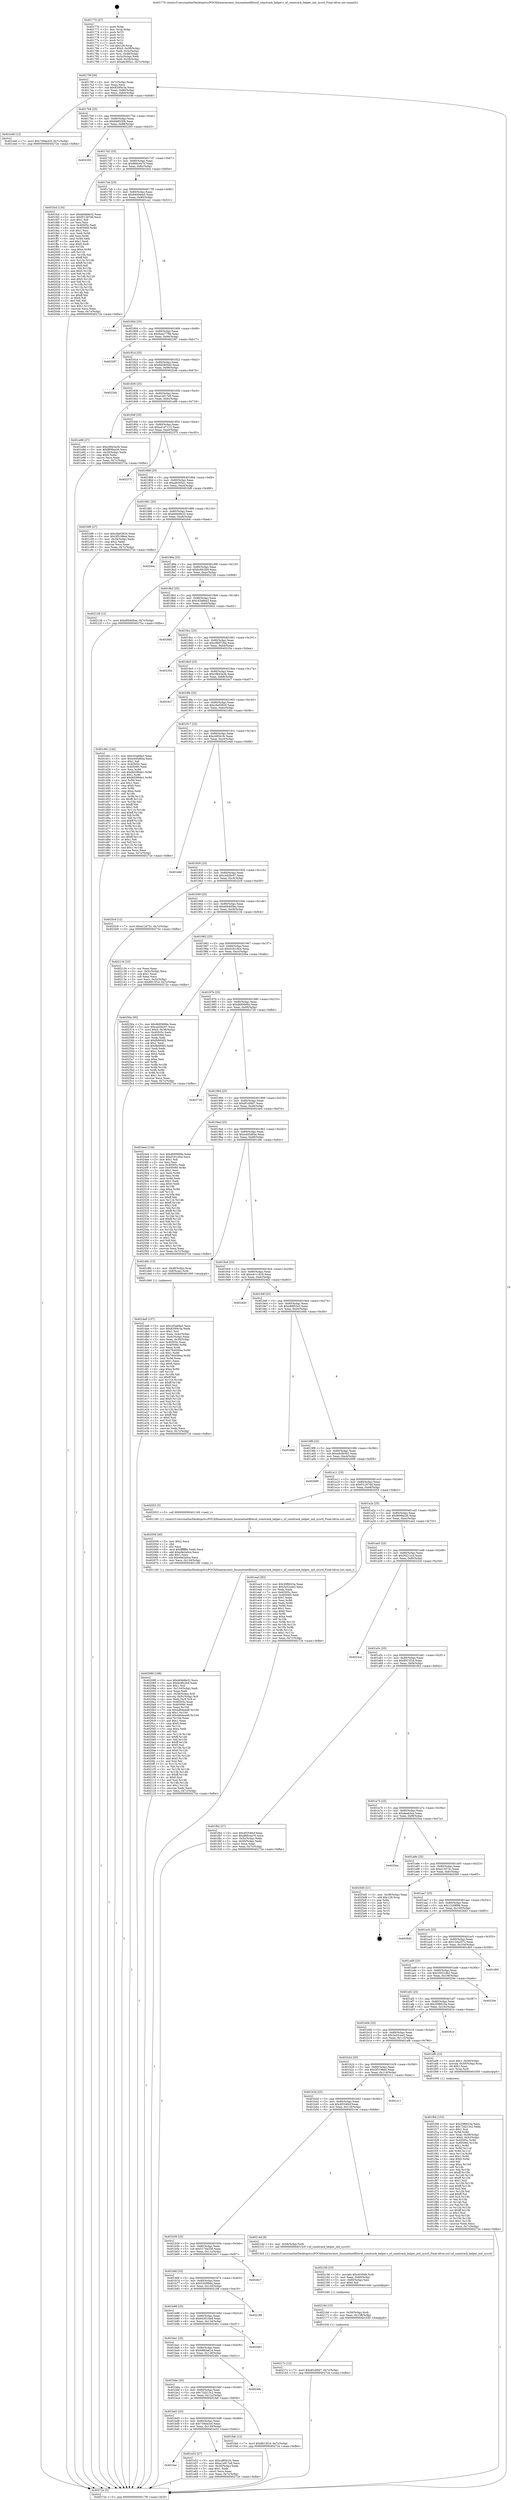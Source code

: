 digraph "0x401770" {
  label = "0x401770 (/mnt/c/Users/mathe/Desktop/tcc/POCII/binaries/extr_linuxnetnetfilternf_conntrack_helper.c_nf_conntrack_helper_init_sysctl_Final-ollvm.out::main(0))"
  labelloc = "t"
  node[shape=record]

  Entry [label="",width=0.3,height=0.3,shape=circle,fillcolor=black,style=filled]
  "0x40179f" [label="{
     0x40179f [26]\l
     | [instrs]\l
     &nbsp;&nbsp;0x40179f \<+3\>: mov -0x7c(%rbp),%eax\l
     &nbsp;&nbsp;0x4017a2 \<+2\>: mov %eax,%ecx\l
     &nbsp;&nbsp;0x4017a4 \<+6\>: sub $0x820f4c3a,%ecx\l
     &nbsp;&nbsp;0x4017aa \<+3\>: mov %eax,-0x80(%rbp)\l
     &nbsp;&nbsp;0x4017ad \<+6\>: mov %ecx,-0x84(%rbp)\l
     &nbsp;&nbsp;0x4017b3 \<+6\>: je 0000000000401e46 \<main+0x6d6\>\l
  }"]
  "0x401e46" [label="{
     0x401e46 [12]\l
     | [instrs]\l
     &nbsp;&nbsp;0x401e46 \<+7\>: movl $0x739da3c0,-0x7c(%rbp)\l
     &nbsp;&nbsp;0x401e4d \<+5\>: jmp 000000000040272e \<main+0xfbe\>\l
  }"]
  "0x4017b9" [label="{
     0x4017b9 [25]\l
     | [instrs]\l
     &nbsp;&nbsp;0x4017b9 \<+5\>: jmp 00000000004017be \<main+0x4e\>\l
     &nbsp;&nbsp;0x4017be \<+3\>: mov -0x80(%rbp),%eax\l
     &nbsp;&nbsp;0x4017c1 \<+5\>: sub $0x84f025f4,%eax\l
     &nbsp;&nbsp;0x4017c6 \<+6\>: mov %eax,-0x88(%rbp)\l
     &nbsp;&nbsp;0x4017cc \<+6\>: je 0000000000402293 \<main+0xb23\>\l
  }"]
  Exit [label="",width=0.3,height=0.3,shape=circle,fillcolor=black,style=filled,peripheries=2]
  "0x402293" [label="{
     0x402293\l
  }", style=dashed]
  "0x4017d2" [label="{
     0x4017d2 [25]\l
     | [instrs]\l
     &nbsp;&nbsp;0x4017d2 \<+5\>: jmp 00000000004017d7 \<main+0x67\>\l
     &nbsp;&nbsp;0x4017d7 \<+3\>: mov -0x80(%rbp),%eax\l
     &nbsp;&nbsp;0x4017da \<+5\>: sub $0x866cea70,%eax\l
     &nbsp;&nbsp;0x4017df \<+6\>: mov %eax,-0x8c(%rbp)\l
     &nbsp;&nbsp;0x4017e5 \<+6\>: je 0000000000401fcd \<main+0x85d\>\l
  }"]
  "0x40217c" [label="{
     0x40217c [12]\l
     | [instrs]\l
     &nbsp;&nbsp;0x40217c \<+7\>: movl $0xdf1d0fd7,-0x7c(%rbp)\l
     &nbsp;&nbsp;0x402183 \<+5\>: jmp 000000000040272e \<main+0xfbe\>\l
  }"]
  "0x401fcd" [label="{
     0x401fcd [134]\l
     | [instrs]\l
     &nbsp;&nbsp;0x401fcd \<+5\>: mov $0xb64b8e32,%eax\l
     &nbsp;&nbsp;0x401fd2 \<+5\>: mov $0xf51297dd,%ecx\l
     &nbsp;&nbsp;0x401fd7 \<+2\>: mov $0x1,%dl\l
     &nbsp;&nbsp;0x401fd9 \<+2\>: xor %esi,%esi\l
     &nbsp;&nbsp;0x401fdb \<+7\>: mov 0x40505c,%edi\l
     &nbsp;&nbsp;0x401fe2 \<+8\>: mov 0x405060,%r8d\l
     &nbsp;&nbsp;0x401fea \<+3\>: sub $0x1,%esi\l
     &nbsp;&nbsp;0x401fed \<+3\>: mov %edi,%r9d\l
     &nbsp;&nbsp;0x401ff0 \<+3\>: add %esi,%r9d\l
     &nbsp;&nbsp;0x401ff3 \<+4\>: imul %r9d,%edi\l
     &nbsp;&nbsp;0x401ff7 \<+3\>: and $0x1,%edi\l
     &nbsp;&nbsp;0x401ffa \<+3\>: cmp $0x0,%edi\l
     &nbsp;&nbsp;0x401ffd \<+4\>: sete %r10b\l
     &nbsp;&nbsp;0x402001 \<+4\>: cmp $0xa,%r8d\l
     &nbsp;&nbsp;0x402005 \<+4\>: setl %r11b\l
     &nbsp;&nbsp;0x402009 \<+3\>: mov %r10b,%bl\l
     &nbsp;&nbsp;0x40200c \<+3\>: xor $0xff,%bl\l
     &nbsp;&nbsp;0x40200f \<+3\>: mov %r11b,%r14b\l
     &nbsp;&nbsp;0x402012 \<+4\>: xor $0xff,%r14b\l
     &nbsp;&nbsp;0x402016 \<+3\>: xor $0x0,%dl\l
     &nbsp;&nbsp;0x402019 \<+3\>: mov %bl,%r15b\l
     &nbsp;&nbsp;0x40201c \<+4\>: and $0x0,%r15b\l
     &nbsp;&nbsp;0x402020 \<+3\>: and %dl,%r10b\l
     &nbsp;&nbsp;0x402023 \<+3\>: mov %r14b,%r12b\l
     &nbsp;&nbsp;0x402026 \<+4\>: and $0x0,%r12b\l
     &nbsp;&nbsp;0x40202a \<+3\>: and %dl,%r11b\l
     &nbsp;&nbsp;0x40202d \<+3\>: or %r10b,%r15b\l
     &nbsp;&nbsp;0x402030 \<+3\>: or %r11b,%r12b\l
     &nbsp;&nbsp;0x402033 \<+3\>: xor %r12b,%r15b\l
     &nbsp;&nbsp;0x402036 \<+3\>: or %r14b,%bl\l
     &nbsp;&nbsp;0x402039 \<+3\>: xor $0xff,%bl\l
     &nbsp;&nbsp;0x40203c \<+3\>: or $0x0,%dl\l
     &nbsp;&nbsp;0x40203f \<+2\>: and %dl,%bl\l
     &nbsp;&nbsp;0x402041 \<+3\>: or %bl,%r15b\l
     &nbsp;&nbsp;0x402044 \<+4\>: test $0x1,%r15b\l
     &nbsp;&nbsp;0x402048 \<+3\>: cmovne %ecx,%eax\l
     &nbsp;&nbsp;0x40204b \<+3\>: mov %eax,-0x7c(%rbp)\l
     &nbsp;&nbsp;0x40204e \<+5\>: jmp 000000000040272e \<main+0xfbe\>\l
  }"]
  "0x4017eb" [label="{
     0x4017eb [25]\l
     | [instrs]\l
     &nbsp;&nbsp;0x4017eb \<+5\>: jmp 00000000004017f0 \<main+0x80\>\l
     &nbsp;&nbsp;0x4017f0 \<+3\>: mov -0x80(%rbp),%eax\l
     &nbsp;&nbsp;0x4017f3 \<+5\>: sub $0x94004ee5,%eax\l
     &nbsp;&nbsp;0x4017f8 \<+6\>: mov %eax,-0x90(%rbp)\l
     &nbsp;&nbsp;0x4017fe \<+6\>: je 0000000000401ca1 \<main+0x531\>\l
  }"]
  "0x40216d" [label="{
     0x40216d [15]\l
     | [instrs]\l
     &nbsp;&nbsp;0x40216d \<+4\>: mov -0x58(%rbp),%rdi\l
     &nbsp;&nbsp;0x402171 \<+6\>: mov %eax,-0x138(%rbp)\l
     &nbsp;&nbsp;0x402177 \<+5\>: call 0000000000401030 \<free@plt\>\l
     | [calls]\l
     &nbsp;&nbsp;0x401030 \{1\} (unknown)\l
  }"]
  "0x401ca1" [label="{
     0x401ca1\l
  }", style=dashed]
  "0x401804" [label="{
     0x401804 [25]\l
     | [instrs]\l
     &nbsp;&nbsp;0x401804 \<+5\>: jmp 0000000000401809 \<main+0x99\>\l
     &nbsp;&nbsp;0x401809 \<+3\>: mov -0x80(%rbp),%eax\l
     &nbsp;&nbsp;0x40180c \<+5\>: sub $0x9aa2779b,%eax\l
     &nbsp;&nbsp;0x401811 \<+6\>: mov %eax,-0x94(%rbp)\l
     &nbsp;&nbsp;0x401817 \<+6\>: je 0000000000402287 \<main+0xb17\>\l
  }"]
  "0x402156" [label="{
     0x402156 [23]\l
     | [instrs]\l
     &nbsp;&nbsp;0x402156 \<+10\>: movabs $0x4030d6,%rdi\l
     &nbsp;&nbsp;0x402160 \<+3\>: mov %eax,-0x60(%rbp)\l
     &nbsp;&nbsp;0x402163 \<+3\>: mov -0x60(%rbp),%esi\l
     &nbsp;&nbsp;0x402166 \<+2\>: mov $0x0,%al\l
     &nbsp;&nbsp;0x402168 \<+5\>: call 0000000000401040 \<printf@plt\>\l
     | [calls]\l
     &nbsp;&nbsp;0x401040 \{1\} (unknown)\l
  }"]
  "0x402287" [label="{
     0x402287\l
  }", style=dashed]
  "0x40181d" [label="{
     0x40181d [25]\l
     | [instrs]\l
     &nbsp;&nbsp;0x40181d \<+5\>: jmp 0000000000401822 \<main+0xb2\>\l
     &nbsp;&nbsp;0x401822 \<+3\>: mov -0x80(%rbp),%eax\l
     &nbsp;&nbsp;0x401825 \<+5\>: sub $0x9d2800d5,%eax\l
     &nbsp;&nbsp;0x40182a \<+6\>: mov %eax,-0x98(%rbp)\l
     &nbsp;&nbsp;0x401830 \<+6\>: je 00000000004022eb \<main+0xb7b\>\l
  }"]
  "0x402080" [label="{
     0x402080 [168]\l
     | [instrs]\l
     &nbsp;&nbsp;0x402080 \<+5\>: mov $0xb64b8e32,%ecx\l
     &nbsp;&nbsp;0x402085 \<+5\>: mov $0xbc6fc2b9,%edx\l
     &nbsp;&nbsp;0x40208a \<+3\>: mov $0x1,%sil\l
     &nbsp;&nbsp;0x40208d \<+6\>: mov -0x134(%rbp),%edi\l
     &nbsp;&nbsp;0x402093 \<+3\>: imul %eax,%edi\l
     &nbsp;&nbsp;0x402096 \<+4\>: mov -0x58(%rbp),%r8\l
     &nbsp;&nbsp;0x40209a \<+4\>: movslq -0x5c(%rbp),%r9\l
     &nbsp;&nbsp;0x40209e \<+4\>: mov %edi,(%r8,%r9,4)\l
     &nbsp;&nbsp;0x4020a2 \<+7\>: mov 0x40505c,%eax\l
     &nbsp;&nbsp;0x4020a9 \<+7\>: mov 0x405060,%edi\l
     &nbsp;&nbsp;0x4020b0 \<+3\>: mov %eax,%r10d\l
     &nbsp;&nbsp;0x4020b3 \<+7\>: sub $0x4d04ea48,%r10d\l
     &nbsp;&nbsp;0x4020ba \<+4\>: sub $0x1,%r10d\l
     &nbsp;&nbsp;0x4020be \<+7\>: add $0x4d04ea48,%r10d\l
     &nbsp;&nbsp;0x4020c5 \<+4\>: imul %r10d,%eax\l
     &nbsp;&nbsp;0x4020c9 \<+3\>: and $0x1,%eax\l
     &nbsp;&nbsp;0x4020cc \<+3\>: cmp $0x0,%eax\l
     &nbsp;&nbsp;0x4020cf \<+4\>: sete %r11b\l
     &nbsp;&nbsp;0x4020d3 \<+3\>: cmp $0xa,%edi\l
     &nbsp;&nbsp;0x4020d6 \<+3\>: setl %bl\l
     &nbsp;&nbsp;0x4020d9 \<+3\>: mov %r11b,%r14b\l
     &nbsp;&nbsp;0x4020dc \<+4\>: xor $0xff,%r14b\l
     &nbsp;&nbsp;0x4020e0 \<+3\>: mov %bl,%r15b\l
     &nbsp;&nbsp;0x4020e3 \<+4\>: xor $0xff,%r15b\l
     &nbsp;&nbsp;0x4020e7 \<+4\>: xor $0x0,%sil\l
     &nbsp;&nbsp;0x4020eb \<+3\>: mov %r14b,%r12b\l
     &nbsp;&nbsp;0x4020ee \<+4\>: and $0x0,%r12b\l
     &nbsp;&nbsp;0x4020f2 \<+3\>: and %sil,%r11b\l
     &nbsp;&nbsp;0x4020f5 \<+3\>: mov %r15b,%r13b\l
     &nbsp;&nbsp;0x4020f8 \<+4\>: and $0x0,%r13b\l
     &nbsp;&nbsp;0x4020fc \<+3\>: and %sil,%bl\l
     &nbsp;&nbsp;0x4020ff \<+3\>: or %r11b,%r12b\l
     &nbsp;&nbsp;0x402102 \<+3\>: or %bl,%r13b\l
     &nbsp;&nbsp;0x402105 \<+3\>: xor %r13b,%r12b\l
     &nbsp;&nbsp;0x402108 \<+3\>: or %r15b,%r14b\l
     &nbsp;&nbsp;0x40210b \<+4\>: xor $0xff,%r14b\l
     &nbsp;&nbsp;0x40210f \<+4\>: or $0x0,%sil\l
     &nbsp;&nbsp;0x402113 \<+3\>: and %sil,%r14b\l
     &nbsp;&nbsp;0x402116 \<+3\>: or %r14b,%r12b\l
     &nbsp;&nbsp;0x402119 \<+4\>: test $0x1,%r12b\l
     &nbsp;&nbsp;0x40211d \<+3\>: cmovne %edx,%ecx\l
     &nbsp;&nbsp;0x402120 \<+3\>: mov %ecx,-0x7c(%rbp)\l
     &nbsp;&nbsp;0x402123 \<+5\>: jmp 000000000040272e \<main+0xfbe\>\l
  }"]
  "0x4022eb" [label="{
     0x4022eb\l
  }", style=dashed]
  "0x401836" [label="{
     0x401836 [25]\l
     | [instrs]\l
     &nbsp;&nbsp;0x401836 \<+5\>: jmp 000000000040183b \<main+0xcb\>\l
     &nbsp;&nbsp;0x40183b \<+3\>: mov -0x80(%rbp),%eax\l
     &nbsp;&nbsp;0x40183e \<+5\>: sub $0xa1a917e8,%eax\l
     &nbsp;&nbsp;0x401843 \<+6\>: mov %eax,-0x9c(%rbp)\l
     &nbsp;&nbsp;0x401849 \<+6\>: je 0000000000401e88 \<main+0x718\>\l
  }"]
  "0x402058" [label="{
     0x402058 [40]\l
     | [instrs]\l
     &nbsp;&nbsp;0x402058 \<+5\>: mov $0x2,%ecx\l
     &nbsp;&nbsp;0x40205d \<+1\>: cltd\l
     &nbsp;&nbsp;0x40205e \<+2\>: idiv %ecx\l
     &nbsp;&nbsp;0x402060 \<+6\>: imul $0xfffffffe,%edx,%ecx\l
     &nbsp;&nbsp;0x402066 \<+6\>: add $0xe9e2a0ce,%ecx\l
     &nbsp;&nbsp;0x40206c \<+3\>: add $0x1,%ecx\l
     &nbsp;&nbsp;0x40206f \<+6\>: sub $0xe9e2a0ce,%ecx\l
     &nbsp;&nbsp;0x402075 \<+6\>: mov %ecx,-0x134(%rbp)\l
     &nbsp;&nbsp;0x40207b \<+5\>: call 0000000000401160 \<next_i\>\l
     | [calls]\l
     &nbsp;&nbsp;0x401160 \{1\} (/mnt/c/Users/mathe/Desktop/tcc/POCII/binaries/extr_linuxnetnetfilternf_conntrack_helper.c_nf_conntrack_helper_init_sysctl_Final-ollvm.out::next_i)\l
  }"]
  "0x401e88" [label="{
     0x401e88 [27]\l
     | [instrs]\l
     &nbsp;&nbsp;0x401e88 \<+5\>: mov $0xc9843a3b,%eax\l
     &nbsp;&nbsp;0x401e8d \<+5\>: mov $0xf899aa26,%ecx\l
     &nbsp;&nbsp;0x401e92 \<+3\>: mov -0x30(%rbp),%edx\l
     &nbsp;&nbsp;0x401e95 \<+3\>: cmp $0x0,%edx\l
     &nbsp;&nbsp;0x401e98 \<+3\>: cmove %ecx,%eax\l
     &nbsp;&nbsp;0x401e9b \<+3\>: mov %eax,-0x7c(%rbp)\l
     &nbsp;&nbsp;0x401e9e \<+5\>: jmp 000000000040272e \<main+0xfbe\>\l
  }"]
  "0x40184f" [label="{
     0x40184f [25]\l
     | [instrs]\l
     &nbsp;&nbsp;0x40184f \<+5\>: jmp 0000000000401854 \<main+0xe4\>\l
     &nbsp;&nbsp;0x401854 \<+3\>: mov -0x80(%rbp),%eax\l
     &nbsp;&nbsp;0x401857 \<+5\>: sub $0xa41d7115,%eax\l
     &nbsp;&nbsp;0x40185c \<+6\>: mov %eax,-0xa0(%rbp)\l
     &nbsp;&nbsp;0x401862 \<+6\>: je 0000000000402375 \<main+0xc05\>\l
  }"]
  "0x401f0d" [label="{
     0x401f0d [153]\l
     | [instrs]\l
     &nbsp;&nbsp;0x401f0d \<+5\>: mov $0x35f6623a,%ecx\l
     &nbsp;&nbsp;0x401f12 \<+5\>: mov $0x72d213c2,%edx\l
     &nbsp;&nbsp;0x401f17 \<+3\>: mov $0x1,%sil\l
     &nbsp;&nbsp;0x401f1a \<+3\>: xor %r8d,%r8d\l
     &nbsp;&nbsp;0x401f1d \<+4\>: mov %rax,-0x58(%rbp)\l
     &nbsp;&nbsp;0x401f21 \<+7\>: movl $0x0,-0x5c(%rbp)\l
     &nbsp;&nbsp;0x401f28 \<+8\>: mov 0x40505c,%r9d\l
     &nbsp;&nbsp;0x401f30 \<+8\>: mov 0x405060,%r10d\l
     &nbsp;&nbsp;0x401f38 \<+4\>: sub $0x1,%r8d\l
     &nbsp;&nbsp;0x401f3c \<+3\>: mov %r9d,%r11d\l
     &nbsp;&nbsp;0x401f3f \<+3\>: add %r8d,%r11d\l
     &nbsp;&nbsp;0x401f42 \<+4\>: imul %r11d,%r9d\l
     &nbsp;&nbsp;0x401f46 \<+4\>: and $0x1,%r9d\l
     &nbsp;&nbsp;0x401f4a \<+4\>: cmp $0x0,%r9d\l
     &nbsp;&nbsp;0x401f4e \<+3\>: sete %bl\l
     &nbsp;&nbsp;0x401f51 \<+4\>: cmp $0xa,%r10d\l
     &nbsp;&nbsp;0x401f55 \<+4\>: setl %r14b\l
     &nbsp;&nbsp;0x401f59 \<+3\>: mov %bl,%r15b\l
     &nbsp;&nbsp;0x401f5c \<+4\>: xor $0xff,%r15b\l
     &nbsp;&nbsp;0x401f60 \<+3\>: mov %r14b,%r12b\l
     &nbsp;&nbsp;0x401f63 \<+4\>: xor $0xff,%r12b\l
     &nbsp;&nbsp;0x401f67 \<+4\>: xor $0x1,%sil\l
     &nbsp;&nbsp;0x401f6b \<+3\>: mov %r15b,%r13b\l
     &nbsp;&nbsp;0x401f6e \<+4\>: and $0xff,%r13b\l
     &nbsp;&nbsp;0x401f72 \<+3\>: and %sil,%bl\l
     &nbsp;&nbsp;0x401f75 \<+3\>: mov %r12b,%al\l
     &nbsp;&nbsp;0x401f78 \<+2\>: and $0xff,%al\l
     &nbsp;&nbsp;0x401f7a \<+3\>: and %sil,%r14b\l
     &nbsp;&nbsp;0x401f7d \<+3\>: or %bl,%r13b\l
     &nbsp;&nbsp;0x401f80 \<+3\>: or %r14b,%al\l
     &nbsp;&nbsp;0x401f83 \<+3\>: xor %al,%r13b\l
     &nbsp;&nbsp;0x401f86 \<+3\>: or %r12b,%r15b\l
     &nbsp;&nbsp;0x401f89 \<+4\>: xor $0xff,%r15b\l
     &nbsp;&nbsp;0x401f8d \<+4\>: or $0x1,%sil\l
     &nbsp;&nbsp;0x401f91 \<+3\>: and %sil,%r15b\l
     &nbsp;&nbsp;0x401f94 \<+3\>: or %r15b,%r13b\l
     &nbsp;&nbsp;0x401f97 \<+4\>: test $0x1,%r13b\l
     &nbsp;&nbsp;0x401f9b \<+3\>: cmovne %edx,%ecx\l
     &nbsp;&nbsp;0x401f9e \<+3\>: mov %ecx,-0x7c(%rbp)\l
     &nbsp;&nbsp;0x401fa1 \<+5\>: jmp 000000000040272e \<main+0xfbe\>\l
  }"]
  "0x402375" [label="{
     0x402375\l
  }", style=dashed]
  "0x401868" [label="{
     0x401868 [25]\l
     | [instrs]\l
     &nbsp;&nbsp;0x401868 \<+5\>: jmp 000000000040186d \<main+0xfd\>\l
     &nbsp;&nbsp;0x40186d \<+3\>: mov -0x80(%rbp),%eax\l
     &nbsp;&nbsp;0x401870 \<+5\>: sub $0xafe305a1,%eax\l
     &nbsp;&nbsp;0x401875 \<+6\>: mov %eax,-0xa4(%rbp)\l
     &nbsp;&nbsp;0x40187b \<+6\>: je 0000000000401bf6 \<main+0x486\>\l
  }"]
  "0x401bec" [label="{
     0x401bec\l
  }", style=dashed]
  "0x401bf6" [label="{
     0x401bf6 [27]\l
     | [instrs]\l
     &nbsp;&nbsp;0x401bf6 \<+5\>: mov $0xc9a63820,%eax\l
     &nbsp;&nbsp;0x401bfb \<+5\>: mov $0x3f5198ed,%ecx\l
     &nbsp;&nbsp;0x401c00 \<+3\>: mov -0x34(%rbp),%edx\l
     &nbsp;&nbsp;0x401c03 \<+3\>: cmp $0x2,%edx\l
     &nbsp;&nbsp;0x401c06 \<+3\>: cmovne %ecx,%eax\l
     &nbsp;&nbsp;0x401c09 \<+3\>: mov %eax,-0x7c(%rbp)\l
     &nbsp;&nbsp;0x401c0c \<+5\>: jmp 000000000040272e \<main+0xfbe\>\l
  }"]
  "0x401881" [label="{
     0x401881 [25]\l
     | [instrs]\l
     &nbsp;&nbsp;0x401881 \<+5\>: jmp 0000000000401886 \<main+0x116\>\l
     &nbsp;&nbsp;0x401886 \<+3\>: mov -0x80(%rbp),%eax\l
     &nbsp;&nbsp;0x401889 \<+5\>: sub $0xb64b8e32,%eax\l
     &nbsp;&nbsp;0x40188e \<+6\>: mov %eax,-0xa8(%rbp)\l
     &nbsp;&nbsp;0x401894 \<+6\>: je 000000000040264c \<main+0xedc\>\l
  }"]
  "0x40272e" [label="{
     0x40272e [5]\l
     | [instrs]\l
     &nbsp;&nbsp;0x40272e \<+5\>: jmp 000000000040179f \<main+0x2f\>\l
  }"]
  "0x401770" [label="{
     0x401770 [47]\l
     | [instrs]\l
     &nbsp;&nbsp;0x401770 \<+1\>: push %rbp\l
     &nbsp;&nbsp;0x401771 \<+3\>: mov %rsp,%rbp\l
     &nbsp;&nbsp;0x401774 \<+2\>: push %r15\l
     &nbsp;&nbsp;0x401776 \<+2\>: push %r14\l
     &nbsp;&nbsp;0x401778 \<+2\>: push %r13\l
     &nbsp;&nbsp;0x40177a \<+2\>: push %r12\l
     &nbsp;&nbsp;0x40177c \<+1\>: push %rbx\l
     &nbsp;&nbsp;0x40177d \<+7\>: sub $0x128,%rsp\l
     &nbsp;&nbsp;0x401784 \<+7\>: movl $0x0,-0x38(%rbp)\l
     &nbsp;&nbsp;0x40178b \<+3\>: mov %edi,-0x3c(%rbp)\l
     &nbsp;&nbsp;0x40178e \<+4\>: mov %rsi,-0x48(%rbp)\l
     &nbsp;&nbsp;0x401792 \<+3\>: mov -0x3c(%rbp),%edi\l
     &nbsp;&nbsp;0x401795 \<+3\>: mov %edi,-0x34(%rbp)\l
     &nbsp;&nbsp;0x401798 \<+7\>: movl $0xafe305a1,-0x7c(%rbp)\l
  }"]
  "0x401e52" [label="{
     0x401e52 [27]\l
     | [instrs]\l
     &nbsp;&nbsp;0x401e52 \<+5\>: mov $0xcd85b1fc,%eax\l
     &nbsp;&nbsp;0x401e57 \<+5\>: mov $0xa1a917e8,%ecx\l
     &nbsp;&nbsp;0x401e5c \<+3\>: mov -0x30(%rbp),%edx\l
     &nbsp;&nbsp;0x401e5f \<+3\>: cmp $0x1,%edx\l
     &nbsp;&nbsp;0x401e62 \<+3\>: cmovl %ecx,%eax\l
     &nbsp;&nbsp;0x401e65 \<+3\>: mov %eax,-0x7c(%rbp)\l
     &nbsp;&nbsp;0x401e68 \<+5\>: jmp 000000000040272e \<main+0xfbe\>\l
  }"]
  "0x40264c" [label="{
     0x40264c\l
  }", style=dashed]
  "0x40189a" [label="{
     0x40189a [25]\l
     | [instrs]\l
     &nbsp;&nbsp;0x40189a \<+5\>: jmp 000000000040189f \<main+0x12f\>\l
     &nbsp;&nbsp;0x40189f \<+3\>: mov -0x80(%rbp),%eax\l
     &nbsp;&nbsp;0x4018a2 \<+5\>: sub $0xbc6fc2b9,%eax\l
     &nbsp;&nbsp;0x4018a7 \<+6\>: mov %eax,-0xac(%rbp)\l
     &nbsp;&nbsp;0x4018ad \<+6\>: je 0000000000402128 \<main+0x9b8\>\l
  }"]
  "0x401bd3" [label="{
     0x401bd3 [25]\l
     | [instrs]\l
     &nbsp;&nbsp;0x401bd3 \<+5\>: jmp 0000000000401bd8 \<main+0x468\>\l
     &nbsp;&nbsp;0x401bd8 \<+3\>: mov -0x80(%rbp),%eax\l
     &nbsp;&nbsp;0x401bdb \<+5\>: sub $0x739da3c0,%eax\l
     &nbsp;&nbsp;0x401be0 \<+6\>: mov %eax,-0x130(%rbp)\l
     &nbsp;&nbsp;0x401be6 \<+6\>: je 0000000000401e52 \<main+0x6e2\>\l
  }"]
  "0x402128" [label="{
     0x402128 [12]\l
     | [instrs]\l
     &nbsp;&nbsp;0x402128 \<+7\>: movl $0xd0b9d5ea,-0x7c(%rbp)\l
     &nbsp;&nbsp;0x40212f \<+5\>: jmp 000000000040272e \<main+0xfbe\>\l
  }"]
  "0x4018b3" [label="{
     0x4018b3 [25]\l
     | [instrs]\l
     &nbsp;&nbsp;0x4018b3 \<+5\>: jmp 00000000004018b8 \<main+0x148\>\l
     &nbsp;&nbsp;0x4018b8 \<+3\>: mov -0x80(%rbp),%eax\l
     &nbsp;&nbsp;0x4018bb \<+5\>: sub $0xc43a66a3,%eax\l
     &nbsp;&nbsp;0x4018c0 \<+6\>: mov %eax,-0xb0(%rbp)\l
     &nbsp;&nbsp;0x4018c6 \<+6\>: je 0000000000402602 \<main+0xe92\>\l
  }"]
  "0x401fa6" [label="{
     0x401fa6 [12]\l
     | [instrs]\l
     &nbsp;&nbsp;0x401fa6 \<+7\>: movl $0x8913f1d,-0x7c(%rbp)\l
     &nbsp;&nbsp;0x401fad \<+5\>: jmp 000000000040272e \<main+0xfbe\>\l
  }"]
  "0x402602" [label="{
     0x402602\l
  }", style=dashed]
  "0x4018cc" [label="{
     0x4018cc [25]\l
     | [instrs]\l
     &nbsp;&nbsp;0x4018cc \<+5\>: jmp 00000000004018d1 \<main+0x161\>\l
     &nbsp;&nbsp;0x4018d1 \<+3\>: mov -0x80(%rbp),%eax\l
     &nbsp;&nbsp;0x4018d4 \<+5\>: sub $0xc80872ba,%eax\l
     &nbsp;&nbsp;0x4018d9 \<+6\>: mov %eax,-0xb4(%rbp)\l
     &nbsp;&nbsp;0x4018df \<+6\>: je 000000000040235a \<main+0xbea\>\l
  }"]
  "0x401bba" [label="{
     0x401bba [25]\l
     | [instrs]\l
     &nbsp;&nbsp;0x401bba \<+5\>: jmp 0000000000401bbf \<main+0x44f\>\l
     &nbsp;&nbsp;0x401bbf \<+3\>: mov -0x80(%rbp),%eax\l
     &nbsp;&nbsp;0x401bc2 \<+5\>: sub $0x72d213c2,%eax\l
     &nbsp;&nbsp;0x401bc7 \<+6\>: mov %eax,-0x12c(%rbp)\l
     &nbsp;&nbsp;0x401bcd \<+6\>: je 0000000000401fa6 \<main+0x836\>\l
  }"]
  "0x40235a" [label="{
     0x40235a\l
  }", style=dashed]
  "0x4018e5" [label="{
     0x4018e5 [25]\l
     | [instrs]\l
     &nbsp;&nbsp;0x4018e5 \<+5\>: jmp 00000000004018ea \<main+0x17a\>\l
     &nbsp;&nbsp;0x4018ea \<+3\>: mov -0x80(%rbp),%eax\l
     &nbsp;&nbsp;0x4018ed \<+5\>: sub $0xc9843a3b,%eax\l
     &nbsp;&nbsp;0x4018f2 \<+6\>: mov %eax,-0xb8(%rbp)\l
     &nbsp;&nbsp;0x4018f8 \<+6\>: je 00000000004024c7 \<main+0xd57\>\l
  }"]
  "0x40248c" [label="{
     0x40248c\l
  }", style=dashed]
  "0x4024c7" [label="{
     0x4024c7\l
  }", style=dashed]
  "0x4018fe" [label="{
     0x4018fe [25]\l
     | [instrs]\l
     &nbsp;&nbsp;0x4018fe \<+5\>: jmp 0000000000401903 \<main+0x193\>\l
     &nbsp;&nbsp;0x401903 \<+3\>: mov -0x80(%rbp),%eax\l
     &nbsp;&nbsp;0x401906 \<+5\>: sub $0xc9a63820,%eax\l
     &nbsp;&nbsp;0x40190b \<+6\>: mov %eax,-0xbc(%rbp)\l
     &nbsp;&nbsp;0x401911 \<+6\>: je 0000000000401d0c \<main+0x59c\>\l
  }"]
  "0x401ba1" [label="{
     0x401ba1 [25]\l
     | [instrs]\l
     &nbsp;&nbsp;0x401ba1 \<+5\>: jmp 0000000000401ba6 \<main+0x436\>\l
     &nbsp;&nbsp;0x401ba6 \<+3\>: mov -0x80(%rbp),%eax\l
     &nbsp;&nbsp;0x401ba9 \<+5\>: sub $0x6882a614,%eax\l
     &nbsp;&nbsp;0x401bae \<+6\>: mov %eax,-0x128(%rbp)\l
     &nbsp;&nbsp;0x401bb4 \<+6\>: je 000000000040248c \<main+0xd1c\>\l
  }"]
  "0x401d0c" [label="{
     0x401d0c [144]\l
     | [instrs]\l
     &nbsp;&nbsp;0x401d0c \<+5\>: mov $0xc43a66a3,%eax\l
     &nbsp;&nbsp;0x401d11 \<+5\>: mov $0xe445d84a,%ecx\l
     &nbsp;&nbsp;0x401d16 \<+2\>: mov $0x1,%dl\l
     &nbsp;&nbsp;0x401d18 \<+7\>: mov 0x40505c,%esi\l
     &nbsp;&nbsp;0x401d1f \<+7\>: mov 0x405060,%edi\l
     &nbsp;&nbsp;0x401d26 \<+3\>: mov %esi,%r8d\l
     &nbsp;&nbsp;0x401d29 \<+7\>: sub $0x8d399de1,%r8d\l
     &nbsp;&nbsp;0x401d30 \<+4\>: sub $0x1,%r8d\l
     &nbsp;&nbsp;0x401d34 \<+7\>: add $0x8d399de1,%r8d\l
     &nbsp;&nbsp;0x401d3b \<+4\>: imul %r8d,%esi\l
     &nbsp;&nbsp;0x401d3f \<+3\>: and $0x1,%esi\l
     &nbsp;&nbsp;0x401d42 \<+3\>: cmp $0x0,%esi\l
     &nbsp;&nbsp;0x401d45 \<+4\>: sete %r9b\l
     &nbsp;&nbsp;0x401d49 \<+3\>: cmp $0xa,%edi\l
     &nbsp;&nbsp;0x401d4c \<+4\>: setl %r10b\l
     &nbsp;&nbsp;0x401d50 \<+3\>: mov %r9b,%r11b\l
     &nbsp;&nbsp;0x401d53 \<+4\>: xor $0xff,%r11b\l
     &nbsp;&nbsp;0x401d57 \<+3\>: mov %r10b,%bl\l
     &nbsp;&nbsp;0x401d5a \<+3\>: xor $0xff,%bl\l
     &nbsp;&nbsp;0x401d5d \<+3\>: xor $0x1,%dl\l
     &nbsp;&nbsp;0x401d60 \<+3\>: mov %r11b,%r14b\l
     &nbsp;&nbsp;0x401d63 \<+4\>: and $0xff,%r14b\l
     &nbsp;&nbsp;0x401d67 \<+3\>: and %dl,%r9b\l
     &nbsp;&nbsp;0x401d6a \<+3\>: mov %bl,%r15b\l
     &nbsp;&nbsp;0x401d6d \<+4\>: and $0xff,%r15b\l
     &nbsp;&nbsp;0x401d71 \<+3\>: and %dl,%r10b\l
     &nbsp;&nbsp;0x401d74 \<+3\>: or %r9b,%r14b\l
     &nbsp;&nbsp;0x401d77 \<+3\>: or %r10b,%r15b\l
     &nbsp;&nbsp;0x401d7a \<+3\>: xor %r15b,%r14b\l
     &nbsp;&nbsp;0x401d7d \<+3\>: or %bl,%r11b\l
     &nbsp;&nbsp;0x401d80 \<+4\>: xor $0xff,%r11b\l
     &nbsp;&nbsp;0x401d84 \<+3\>: or $0x1,%dl\l
     &nbsp;&nbsp;0x401d87 \<+3\>: and %dl,%r11b\l
     &nbsp;&nbsp;0x401d8a \<+3\>: or %r11b,%r14b\l
     &nbsp;&nbsp;0x401d8d \<+4\>: test $0x1,%r14b\l
     &nbsp;&nbsp;0x401d91 \<+3\>: cmovne %ecx,%eax\l
     &nbsp;&nbsp;0x401d94 \<+3\>: mov %eax,-0x7c(%rbp)\l
     &nbsp;&nbsp;0x401d97 \<+5\>: jmp 000000000040272e \<main+0xfbe\>\l
  }"]
  "0x401917" [label="{
     0x401917 [25]\l
     | [instrs]\l
     &nbsp;&nbsp;0x401917 \<+5\>: jmp 000000000040191c \<main+0x1ac\>\l
     &nbsp;&nbsp;0x40191c \<+3\>: mov -0x80(%rbp),%eax\l
     &nbsp;&nbsp;0x40191f \<+5\>: sub $0xcd85b1fc,%eax\l
     &nbsp;&nbsp;0x401924 \<+6\>: mov %eax,-0xc0(%rbp)\l
     &nbsp;&nbsp;0x40192a \<+6\>: je 0000000000401e6d \<main+0x6fd\>\l
  }"]
  "0x402461" [label="{
     0x402461\l
  }", style=dashed]
  "0x401e6d" [label="{
     0x401e6d\l
  }", style=dashed]
  "0x401930" [label="{
     0x401930 [25]\l
     | [instrs]\l
     &nbsp;&nbsp;0x401930 \<+5\>: jmp 0000000000401935 \<main+0x1c5\>\l
     &nbsp;&nbsp;0x401935 \<+3\>: mov -0x80(%rbp),%eax\l
     &nbsp;&nbsp;0x401938 \<+5\>: sub $0xced3bc97,%eax\l
     &nbsp;&nbsp;0x40193d \<+6\>: mov %eax,-0xc4(%rbp)\l
     &nbsp;&nbsp;0x401943 \<+6\>: je 00000000004025c9 \<main+0xe59\>\l
  }"]
  "0x401b88" [label="{
     0x401b88 [25]\l
     | [instrs]\l
     &nbsp;&nbsp;0x401b88 \<+5\>: jmp 0000000000401b8d \<main+0x41d\>\l
     &nbsp;&nbsp;0x401b8d \<+3\>: mov -0x80(%rbp),%eax\l
     &nbsp;&nbsp;0x401b90 \<+5\>: sub $0x643516e8,%eax\l
     &nbsp;&nbsp;0x401b95 \<+6\>: mov %eax,-0x124(%rbp)\l
     &nbsp;&nbsp;0x401b9b \<+6\>: je 0000000000402461 \<main+0xcf1\>\l
  }"]
  "0x4025c9" [label="{
     0x4025c9 [12]\l
     | [instrs]\l
     &nbsp;&nbsp;0x4025c9 \<+7\>: movl $0xe12472c,-0x7c(%rbp)\l
     &nbsp;&nbsp;0x4025d0 \<+5\>: jmp 000000000040272e \<main+0xfbe\>\l
  }"]
  "0x401949" [label="{
     0x401949 [25]\l
     | [instrs]\l
     &nbsp;&nbsp;0x401949 \<+5\>: jmp 000000000040194e \<main+0x1de\>\l
     &nbsp;&nbsp;0x40194e \<+3\>: mov -0x80(%rbp),%eax\l
     &nbsp;&nbsp;0x401951 \<+5\>: sub $0xd0b9d5ea,%eax\l
     &nbsp;&nbsp;0x401956 \<+6\>: mov %eax,-0xc8(%rbp)\l
     &nbsp;&nbsp;0x40195c \<+6\>: je 0000000000402134 \<main+0x9c4\>\l
  }"]
  "0x402188" [label="{
     0x402188\l
  }", style=dashed]
  "0x402134" [label="{
     0x402134 [25]\l
     | [instrs]\l
     &nbsp;&nbsp;0x402134 \<+2\>: xor %eax,%eax\l
     &nbsp;&nbsp;0x402136 \<+3\>: mov -0x5c(%rbp),%ecx\l
     &nbsp;&nbsp;0x402139 \<+3\>: sub $0x1,%eax\l
     &nbsp;&nbsp;0x40213c \<+2\>: sub %eax,%ecx\l
     &nbsp;&nbsp;0x40213e \<+3\>: mov %ecx,-0x5c(%rbp)\l
     &nbsp;&nbsp;0x402141 \<+7\>: movl $0x8913f1d,-0x7c(%rbp)\l
     &nbsp;&nbsp;0x402148 \<+5\>: jmp 000000000040272e \<main+0xfbe\>\l
  }"]
  "0x401962" [label="{
     0x401962 [25]\l
     | [instrs]\l
     &nbsp;&nbsp;0x401962 \<+5\>: jmp 0000000000401967 \<main+0x1f7\>\l
     &nbsp;&nbsp;0x401967 \<+3\>: mov -0x80(%rbp),%eax\l
     &nbsp;&nbsp;0x40196a \<+5\>: sub $0xd181c9ce,%eax\l
     &nbsp;&nbsp;0x40196f \<+6\>: mov %eax,-0xcc(%rbp)\l
     &nbsp;&nbsp;0x401975 \<+6\>: je 000000000040256a \<main+0xdfa\>\l
  }"]
  "0x401b6f" [label="{
     0x401b6f [25]\l
     | [instrs]\l
     &nbsp;&nbsp;0x401b6f \<+5\>: jmp 0000000000401b74 \<main+0x404\>\l
     &nbsp;&nbsp;0x401b74 \<+3\>: mov -0x80(%rbp),%eax\l
     &nbsp;&nbsp;0x401b77 \<+5\>: sub $0x53d3f944,%eax\l
     &nbsp;&nbsp;0x401b7c \<+6\>: mov %eax,-0x120(%rbp)\l
     &nbsp;&nbsp;0x401b82 \<+6\>: je 0000000000402188 \<main+0xa18\>\l
  }"]
  "0x40256a" [label="{
     0x40256a [95]\l
     | [instrs]\l
     &nbsp;&nbsp;0x40256a \<+5\>: mov $0xdb95668a,%eax\l
     &nbsp;&nbsp;0x40256f \<+5\>: mov $0xced3bc97,%ecx\l
     &nbsp;&nbsp;0x402574 \<+7\>: movl $0x0,-0x38(%rbp)\l
     &nbsp;&nbsp;0x40257b \<+7\>: mov 0x40505c,%edx\l
     &nbsp;&nbsp;0x402582 \<+7\>: mov 0x405060,%esi\l
     &nbsp;&nbsp;0x402589 \<+2\>: mov %edx,%edi\l
     &nbsp;&nbsp;0x40258b \<+6\>: add $0xfbfd04f2,%edi\l
     &nbsp;&nbsp;0x402591 \<+3\>: sub $0x1,%edi\l
     &nbsp;&nbsp;0x402594 \<+6\>: sub $0xfbfd04f2,%edi\l
     &nbsp;&nbsp;0x40259a \<+3\>: imul %edi,%edx\l
     &nbsp;&nbsp;0x40259d \<+3\>: and $0x1,%edx\l
     &nbsp;&nbsp;0x4025a0 \<+3\>: cmp $0x0,%edx\l
     &nbsp;&nbsp;0x4025a3 \<+4\>: sete %r8b\l
     &nbsp;&nbsp;0x4025a7 \<+3\>: cmp $0xa,%esi\l
     &nbsp;&nbsp;0x4025aa \<+4\>: setl %r9b\l
     &nbsp;&nbsp;0x4025ae \<+3\>: mov %r8b,%r10b\l
     &nbsp;&nbsp;0x4025b1 \<+3\>: and %r9b,%r10b\l
     &nbsp;&nbsp;0x4025b4 \<+3\>: xor %r9b,%r8b\l
     &nbsp;&nbsp;0x4025b7 \<+3\>: or %r8b,%r10b\l
     &nbsp;&nbsp;0x4025ba \<+4\>: test $0x1,%r10b\l
     &nbsp;&nbsp;0x4025be \<+3\>: cmovne %ecx,%eax\l
     &nbsp;&nbsp;0x4025c1 \<+3\>: mov %eax,-0x7c(%rbp)\l
     &nbsp;&nbsp;0x4025c4 \<+5\>: jmp 000000000040272e \<main+0xfbe\>\l
  }"]
  "0x40197b" [label="{
     0x40197b [25]\l
     | [instrs]\l
     &nbsp;&nbsp;0x40197b \<+5\>: jmp 0000000000401980 \<main+0x210\>\l
     &nbsp;&nbsp;0x401980 \<+3\>: mov -0x80(%rbp),%eax\l
     &nbsp;&nbsp;0x401983 \<+5\>: sub $0xdb95668a,%eax\l
     &nbsp;&nbsp;0x401988 \<+6\>: mov %eax,-0xd0(%rbp)\l
     &nbsp;&nbsp;0x40198e \<+6\>: je 0000000000402720 \<main+0xfb0\>\l
  }"]
  "0x4026c7" [label="{
     0x4026c7\l
  }", style=dashed]
  "0x402720" [label="{
     0x402720\l
  }", style=dashed]
  "0x401994" [label="{
     0x401994 [25]\l
     | [instrs]\l
     &nbsp;&nbsp;0x401994 \<+5\>: jmp 0000000000401999 \<main+0x229\>\l
     &nbsp;&nbsp;0x401999 \<+3\>: mov -0x80(%rbp),%eax\l
     &nbsp;&nbsp;0x40199c \<+5\>: sub $0xdf1d0fd7,%eax\l
     &nbsp;&nbsp;0x4019a1 \<+6\>: mov %eax,-0xd4(%rbp)\l
     &nbsp;&nbsp;0x4019a7 \<+6\>: je 00000000004024e4 \<main+0xd74\>\l
  }"]
  "0x401b56" [label="{
     0x401b56 [25]\l
     | [instrs]\l
     &nbsp;&nbsp;0x401b56 \<+5\>: jmp 0000000000401b5b \<main+0x3eb\>\l
     &nbsp;&nbsp;0x401b5b \<+3\>: mov -0x80(%rbp),%eax\l
     &nbsp;&nbsp;0x401b5e \<+5\>: sub $0x5174b339,%eax\l
     &nbsp;&nbsp;0x401b63 \<+6\>: mov %eax,-0x11c(%rbp)\l
     &nbsp;&nbsp;0x401b69 \<+6\>: je 00000000004026c7 \<main+0xf57\>\l
  }"]
  "0x4024e4" [label="{
     0x4024e4 [134]\l
     | [instrs]\l
     &nbsp;&nbsp;0x4024e4 \<+5\>: mov $0xdb95668a,%eax\l
     &nbsp;&nbsp;0x4024e9 \<+5\>: mov $0xd181c9ce,%ecx\l
     &nbsp;&nbsp;0x4024ee \<+2\>: mov $0x1,%dl\l
     &nbsp;&nbsp;0x4024f0 \<+2\>: xor %esi,%esi\l
     &nbsp;&nbsp;0x4024f2 \<+7\>: mov 0x40505c,%edi\l
     &nbsp;&nbsp;0x4024f9 \<+8\>: mov 0x405060,%r8d\l
     &nbsp;&nbsp;0x402501 \<+3\>: sub $0x1,%esi\l
     &nbsp;&nbsp;0x402504 \<+3\>: mov %edi,%r9d\l
     &nbsp;&nbsp;0x402507 \<+3\>: add %esi,%r9d\l
     &nbsp;&nbsp;0x40250a \<+4\>: imul %r9d,%edi\l
     &nbsp;&nbsp;0x40250e \<+3\>: and $0x1,%edi\l
     &nbsp;&nbsp;0x402511 \<+3\>: cmp $0x0,%edi\l
     &nbsp;&nbsp;0x402514 \<+4\>: sete %r10b\l
     &nbsp;&nbsp;0x402518 \<+4\>: cmp $0xa,%r8d\l
     &nbsp;&nbsp;0x40251c \<+4\>: setl %r11b\l
     &nbsp;&nbsp;0x402520 \<+3\>: mov %r10b,%bl\l
     &nbsp;&nbsp;0x402523 \<+3\>: xor $0xff,%bl\l
     &nbsp;&nbsp;0x402526 \<+3\>: mov %r11b,%r14b\l
     &nbsp;&nbsp;0x402529 \<+4\>: xor $0xff,%r14b\l
     &nbsp;&nbsp;0x40252d \<+3\>: xor $0x1,%dl\l
     &nbsp;&nbsp;0x402530 \<+3\>: mov %bl,%r15b\l
     &nbsp;&nbsp;0x402533 \<+4\>: and $0xff,%r15b\l
     &nbsp;&nbsp;0x402537 \<+3\>: and %dl,%r10b\l
     &nbsp;&nbsp;0x40253a \<+3\>: mov %r14b,%r12b\l
     &nbsp;&nbsp;0x40253d \<+4\>: and $0xff,%r12b\l
     &nbsp;&nbsp;0x402541 \<+3\>: and %dl,%r11b\l
     &nbsp;&nbsp;0x402544 \<+3\>: or %r10b,%r15b\l
     &nbsp;&nbsp;0x402547 \<+3\>: or %r11b,%r12b\l
     &nbsp;&nbsp;0x40254a \<+3\>: xor %r12b,%r15b\l
     &nbsp;&nbsp;0x40254d \<+3\>: or %r14b,%bl\l
     &nbsp;&nbsp;0x402550 \<+3\>: xor $0xff,%bl\l
     &nbsp;&nbsp;0x402553 \<+3\>: or $0x1,%dl\l
     &nbsp;&nbsp;0x402556 \<+2\>: and %dl,%bl\l
     &nbsp;&nbsp;0x402558 \<+3\>: or %bl,%r15b\l
     &nbsp;&nbsp;0x40255b \<+4\>: test $0x1,%r15b\l
     &nbsp;&nbsp;0x40255f \<+3\>: cmovne %ecx,%eax\l
     &nbsp;&nbsp;0x402562 \<+3\>: mov %eax,-0x7c(%rbp)\l
     &nbsp;&nbsp;0x402565 \<+5\>: jmp 000000000040272e \<main+0xfbe\>\l
  }"]
  "0x4019ad" [label="{
     0x4019ad [25]\l
     | [instrs]\l
     &nbsp;&nbsp;0x4019ad \<+5\>: jmp 00000000004019b2 \<main+0x242\>\l
     &nbsp;&nbsp;0x4019b2 \<+3\>: mov -0x80(%rbp),%eax\l
     &nbsp;&nbsp;0x4019b5 \<+5\>: sub $0xe445d84a,%eax\l
     &nbsp;&nbsp;0x4019ba \<+6\>: mov %eax,-0xd8(%rbp)\l
     &nbsp;&nbsp;0x4019c0 \<+6\>: je 0000000000401d9c \<main+0x62c\>\l
  }"]
  "0x40214d" [label="{
     0x40214d [9]\l
     | [instrs]\l
     &nbsp;&nbsp;0x40214d \<+4\>: mov -0x58(%rbp),%rdi\l
     &nbsp;&nbsp;0x402151 \<+5\>: call 00000000004015c0 \<nf_conntrack_helper_init_sysctl\>\l
     | [calls]\l
     &nbsp;&nbsp;0x4015c0 \{1\} (/mnt/c/Users/mathe/Desktop/tcc/POCII/binaries/extr_linuxnetnetfilternf_conntrack_helper.c_nf_conntrack_helper_init_sysctl_Final-ollvm.out::nf_conntrack_helper_init_sysctl)\l
  }"]
  "0x401d9c" [label="{
     0x401d9c [13]\l
     | [instrs]\l
     &nbsp;&nbsp;0x401d9c \<+4\>: mov -0x48(%rbp),%rax\l
     &nbsp;&nbsp;0x401da0 \<+4\>: mov 0x8(%rax),%rdi\l
     &nbsp;&nbsp;0x401da4 \<+5\>: call 0000000000401060 \<atoi@plt\>\l
     | [calls]\l
     &nbsp;&nbsp;0x401060 \{1\} (unknown)\l
  }"]
  "0x4019c6" [label="{
     0x4019c6 [25]\l
     | [instrs]\l
     &nbsp;&nbsp;0x4019c6 \<+5\>: jmp 00000000004019cb \<main+0x25b\>\l
     &nbsp;&nbsp;0x4019cb \<+3\>: mov -0x80(%rbp),%eax\l
     &nbsp;&nbsp;0x4019ce \<+5\>: sub $0xe4c11818,%eax\l
     &nbsp;&nbsp;0x4019d3 \<+6\>: mov %eax,-0xdc(%rbp)\l
     &nbsp;&nbsp;0x4019d9 \<+6\>: je 00000000004024d3 \<main+0xd63\>\l
  }"]
  "0x401da9" [label="{
     0x401da9 [157]\l
     | [instrs]\l
     &nbsp;&nbsp;0x401da9 \<+5\>: mov $0xc43a66a3,%ecx\l
     &nbsp;&nbsp;0x401dae \<+5\>: mov $0x820f4c3a,%edx\l
     &nbsp;&nbsp;0x401db3 \<+3\>: mov $0x1,%sil\l
     &nbsp;&nbsp;0x401db6 \<+3\>: mov %eax,-0x4c(%rbp)\l
     &nbsp;&nbsp;0x401db9 \<+3\>: mov -0x4c(%rbp),%eax\l
     &nbsp;&nbsp;0x401dbc \<+3\>: mov %eax,-0x30(%rbp)\l
     &nbsp;&nbsp;0x401dbf \<+7\>: mov 0x40505c,%eax\l
     &nbsp;&nbsp;0x401dc6 \<+8\>: mov 0x405060,%r8d\l
     &nbsp;&nbsp;0x401dce \<+3\>: mov %eax,%r9d\l
     &nbsp;&nbsp;0x401dd1 \<+7\>: sub $0x764456ea,%r9d\l
     &nbsp;&nbsp;0x401dd8 \<+4\>: sub $0x1,%r9d\l
     &nbsp;&nbsp;0x401ddc \<+7\>: add $0x764456ea,%r9d\l
     &nbsp;&nbsp;0x401de3 \<+4\>: imul %r9d,%eax\l
     &nbsp;&nbsp;0x401de7 \<+3\>: and $0x1,%eax\l
     &nbsp;&nbsp;0x401dea \<+3\>: cmp $0x0,%eax\l
     &nbsp;&nbsp;0x401ded \<+4\>: sete %r10b\l
     &nbsp;&nbsp;0x401df1 \<+4\>: cmp $0xa,%r8d\l
     &nbsp;&nbsp;0x401df5 \<+4\>: setl %r11b\l
     &nbsp;&nbsp;0x401df9 \<+3\>: mov %r10b,%bl\l
     &nbsp;&nbsp;0x401dfc \<+3\>: xor $0xff,%bl\l
     &nbsp;&nbsp;0x401dff \<+3\>: mov %r11b,%r14b\l
     &nbsp;&nbsp;0x401e02 \<+4\>: xor $0xff,%r14b\l
     &nbsp;&nbsp;0x401e06 \<+4\>: xor $0x0,%sil\l
     &nbsp;&nbsp;0x401e0a \<+3\>: mov %bl,%r15b\l
     &nbsp;&nbsp;0x401e0d \<+4\>: and $0x0,%r15b\l
     &nbsp;&nbsp;0x401e11 \<+3\>: and %sil,%r10b\l
     &nbsp;&nbsp;0x401e14 \<+3\>: mov %r14b,%r12b\l
     &nbsp;&nbsp;0x401e17 \<+4\>: and $0x0,%r12b\l
     &nbsp;&nbsp;0x401e1b \<+3\>: and %sil,%r11b\l
     &nbsp;&nbsp;0x401e1e \<+3\>: or %r10b,%r15b\l
     &nbsp;&nbsp;0x401e21 \<+3\>: or %r11b,%r12b\l
     &nbsp;&nbsp;0x401e24 \<+3\>: xor %r12b,%r15b\l
     &nbsp;&nbsp;0x401e27 \<+3\>: or %r14b,%bl\l
     &nbsp;&nbsp;0x401e2a \<+3\>: xor $0xff,%bl\l
     &nbsp;&nbsp;0x401e2d \<+4\>: or $0x0,%sil\l
     &nbsp;&nbsp;0x401e31 \<+3\>: and %sil,%bl\l
     &nbsp;&nbsp;0x401e34 \<+3\>: or %bl,%r15b\l
     &nbsp;&nbsp;0x401e37 \<+4\>: test $0x1,%r15b\l
     &nbsp;&nbsp;0x401e3b \<+3\>: cmovne %edx,%ecx\l
     &nbsp;&nbsp;0x401e3e \<+3\>: mov %ecx,-0x7c(%rbp)\l
     &nbsp;&nbsp;0x401e41 \<+5\>: jmp 000000000040272e \<main+0xfbe\>\l
  }"]
  "0x401b3d" [label="{
     0x401b3d [25]\l
     | [instrs]\l
     &nbsp;&nbsp;0x401b3d \<+5\>: jmp 0000000000401b42 \<main+0x3d2\>\l
     &nbsp;&nbsp;0x401b42 \<+3\>: mov -0x80(%rbp),%eax\l
     &nbsp;&nbsp;0x401b45 \<+5\>: sub $0x4f2549cf,%eax\l
     &nbsp;&nbsp;0x401b4a \<+6\>: mov %eax,-0x118(%rbp)\l
     &nbsp;&nbsp;0x401b50 \<+6\>: je 000000000040214d \<main+0x9dd\>\l
  }"]
  "0x4024d3" [label="{
     0x4024d3\l
  }", style=dashed]
  "0x4019df" [label="{
     0x4019df [25]\l
     | [instrs]\l
     &nbsp;&nbsp;0x4019df \<+5\>: jmp 00000000004019e4 \<main+0x274\>\l
     &nbsp;&nbsp;0x4019e4 \<+3\>: mov -0x80(%rbp),%eax\l
     &nbsp;&nbsp;0x4019e7 \<+5\>: sub $0xe88f52e5,%eax\l
     &nbsp;&nbsp;0x4019ec \<+6\>: mov %eax,-0xe0(%rbp)\l
     &nbsp;&nbsp;0x4019f2 \<+6\>: je 000000000040246d \<main+0xcfd\>\l
  }"]
  "0x401c11" [label="{
     0x401c11\l
  }", style=dashed]
  "0x40246d" [label="{
     0x40246d\l
  }", style=dashed]
  "0x4019f8" [label="{
     0x4019f8 [25]\l
     | [instrs]\l
     &nbsp;&nbsp;0x4019f8 \<+5\>: jmp 00000000004019fd \<main+0x28d\>\l
     &nbsp;&nbsp;0x4019fd \<+3\>: mov -0x80(%rbp),%eax\l
     &nbsp;&nbsp;0x401a00 \<+5\>: sub $0xedc0b592,%eax\l
     &nbsp;&nbsp;0x401a05 \<+6\>: mov %eax,-0xe4(%rbp)\l
     &nbsp;&nbsp;0x401a0b \<+6\>: je 0000000000402699 \<main+0xf29\>\l
  }"]
  "0x401b24" [label="{
     0x401b24 [25]\l
     | [instrs]\l
     &nbsp;&nbsp;0x401b24 \<+5\>: jmp 0000000000401b29 \<main+0x3b9\>\l
     &nbsp;&nbsp;0x401b29 \<+3\>: mov -0x80(%rbp),%eax\l
     &nbsp;&nbsp;0x401b2c \<+5\>: sub $0x3f5198ed,%eax\l
     &nbsp;&nbsp;0x401b31 \<+6\>: mov %eax,-0x114(%rbp)\l
     &nbsp;&nbsp;0x401b37 \<+6\>: je 0000000000401c11 \<main+0x4a1\>\l
  }"]
  "0x402699" [label="{
     0x402699\l
  }", style=dashed]
  "0x401a11" [label="{
     0x401a11 [25]\l
     | [instrs]\l
     &nbsp;&nbsp;0x401a11 \<+5\>: jmp 0000000000401a16 \<main+0x2a6\>\l
     &nbsp;&nbsp;0x401a16 \<+3\>: mov -0x80(%rbp),%eax\l
     &nbsp;&nbsp;0x401a19 \<+5\>: sub $0xf51297dd,%eax\l
     &nbsp;&nbsp;0x401a1e \<+6\>: mov %eax,-0xe8(%rbp)\l
     &nbsp;&nbsp;0x401a24 \<+6\>: je 0000000000402053 \<main+0x8e3\>\l
  }"]
  "0x401ef6" [label="{
     0x401ef6 [23]\l
     | [instrs]\l
     &nbsp;&nbsp;0x401ef6 \<+7\>: movl $0x1,-0x50(%rbp)\l
     &nbsp;&nbsp;0x401efd \<+4\>: movslq -0x50(%rbp),%rax\l
     &nbsp;&nbsp;0x401f01 \<+4\>: shl $0x2,%rax\l
     &nbsp;&nbsp;0x401f05 \<+3\>: mov %rax,%rdi\l
     &nbsp;&nbsp;0x401f08 \<+5\>: call 0000000000401050 \<malloc@plt\>\l
     | [calls]\l
     &nbsp;&nbsp;0x401050 \{1\} (unknown)\l
  }"]
  "0x402053" [label="{
     0x402053 [5]\l
     | [instrs]\l
     &nbsp;&nbsp;0x402053 \<+5\>: call 0000000000401160 \<next_i\>\l
     | [calls]\l
     &nbsp;&nbsp;0x401160 \{1\} (/mnt/c/Users/mathe/Desktop/tcc/POCII/binaries/extr_linuxnetnetfilternf_conntrack_helper.c_nf_conntrack_helper_init_sysctl_Final-ollvm.out::next_i)\l
  }"]
  "0x401a2a" [label="{
     0x401a2a [25]\l
     | [instrs]\l
     &nbsp;&nbsp;0x401a2a \<+5\>: jmp 0000000000401a2f \<main+0x2bf\>\l
     &nbsp;&nbsp;0x401a2f \<+3\>: mov -0x80(%rbp),%eax\l
     &nbsp;&nbsp;0x401a32 \<+5\>: sub $0xf899aa26,%eax\l
     &nbsp;&nbsp;0x401a37 \<+6\>: mov %eax,-0xec(%rbp)\l
     &nbsp;&nbsp;0x401a3d \<+6\>: je 0000000000401ea3 \<main+0x733\>\l
  }"]
  "0x401b0b" [label="{
     0x401b0b [25]\l
     | [instrs]\l
     &nbsp;&nbsp;0x401b0b \<+5\>: jmp 0000000000401b10 \<main+0x3a0\>\l
     &nbsp;&nbsp;0x401b10 \<+3\>: mov -0x80(%rbp),%eax\l
     &nbsp;&nbsp;0x401b13 \<+5\>: sub $0x3a32cee2,%eax\l
     &nbsp;&nbsp;0x401b18 \<+6\>: mov %eax,-0x110(%rbp)\l
     &nbsp;&nbsp;0x401b1e \<+6\>: je 0000000000401ef6 \<main+0x786\>\l
  }"]
  "0x401ea3" [label="{
     0x401ea3 [83]\l
     | [instrs]\l
     &nbsp;&nbsp;0x401ea3 \<+5\>: mov $0x35f6623a,%eax\l
     &nbsp;&nbsp;0x401ea8 \<+5\>: mov $0x3a32cee2,%ecx\l
     &nbsp;&nbsp;0x401ead \<+2\>: xor %edx,%edx\l
     &nbsp;&nbsp;0x401eaf \<+7\>: mov 0x40505c,%esi\l
     &nbsp;&nbsp;0x401eb6 \<+7\>: mov 0x405060,%edi\l
     &nbsp;&nbsp;0x401ebd \<+3\>: sub $0x1,%edx\l
     &nbsp;&nbsp;0x401ec0 \<+3\>: mov %esi,%r8d\l
     &nbsp;&nbsp;0x401ec3 \<+3\>: add %edx,%r8d\l
     &nbsp;&nbsp;0x401ec6 \<+4\>: imul %r8d,%esi\l
     &nbsp;&nbsp;0x401eca \<+3\>: and $0x1,%esi\l
     &nbsp;&nbsp;0x401ecd \<+3\>: cmp $0x0,%esi\l
     &nbsp;&nbsp;0x401ed0 \<+4\>: sete %r9b\l
     &nbsp;&nbsp;0x401ed4 \<+3\>: cmp $0xa,%edi\l
     &nbsp;&nbsp;0x401ed7 \<+4\>: setl %r10b\l
     &nbsp;&nbsp;0x401edb \<+3\>: mov %r9b,%r11b\l
     &nbsp;&nbsp;0x401ede \<+3\>: and %r10b,%r11b\l
     &nbsp;&nbsp;0x401ee1 \<+3\>: xor %r10b,%r9b\l
     &nbsp;&nbsp;0x401ee4 \<+3\>: or %r9b,%r11b\l
     &nbsp;&nbsp;0x401ee7 \<+4\>: test $0x1,%r11b\l
     &nbsp;&nbsp;0x401eeb \<+3\>: cmovne %ecx,%eax\l
     &nbsp;&nbsp;0x401eee \<+3\>: mov %eax,-0x7c(%rbp)\l
     &nbsp;&nbsp;0x401ef1 \<+5\>: jmp 000000000040272e \<main+0xfbe\>\l
  }"]
  "0x401a43" [label="{
     0x401a43 [25]\l
     | [instrs]\l
     &nbsp;&nbsp;0x401a43 \<+5\>: jmp 0000000000401a48 \<main+0x2d8\>\l
     &nbsp;&nbsp;0x401a48 \<+3\>: mov -0x80(%rbp),%eax\l
     &nbsp;&nbsp;0x401a4b \<+5\>: sub $0x50212c4,%eax\l
     &nbsp;&nbsp;0x401a50 \<+6\>: mov %eax,-0xf0(%rbp)\l
     &nbsp;&nbsp;0x401a56 \<+6\>: je 00000000004023cd \<main+0xc5d\>\l
  }"]
  "0x40261e" [label="{
     0x40261e\l
  }", style=dashed]
  "0x4023cd" [label="{
     0x4023cd\l
  }", style=dashed]
  "0x401a5c" [label="{
     0x401a5c [25]\l
     | [instrs]\l
     &nbsp;&nbsp;0x401a5c \<+5\>: jmp 0000000000401a61 \<main+0x2f1\>\l
     &nbsp;&nbsp;0x401a61 \<+3\>: mov -0x80(%rbp),%eax\l
     &nbsp;&nbsp;0x401a64 \<+5\>: sub $0x8913f1d,%eax\l
     &nbsp;&nbsp;0x401a69 \<+6\>: mov %eax,-0xf4(%rbp)\l
     &nbsp;&nbsp;0x401a6f \<+6\>: je 0000000000401fb2 \<main+0x842\>\l
  }"]
  "0x401af2" [label="{
     0x401af2 [25]\l
     | [instrs]\l
     &nbsp;&nbsp;0x401af2 \<+5\>: jmp 0000000000401af7 \<main+0x387\>\l
     &nbsp;&nbsp;0x401af7 \<+3\>: mov -0x80(%rbp),%eax\l
     &nbsp;&nbsp;0x401afa \<+5\>: sub $0x35f6623a,%eax\l
     &nbsp;&nbsp;0x401aff \<+6\>: mov %eax,-0x10c(%rbp)\l
     &nbsp;&nbsp;0x401b05 \<+6\>: je 000000000040261e \<main+0xeae\>\l
  }"]
  "0x401fb2" [label="{
     0x401fb2 [27]\l
     | [instrs]\l
     &nbsp;&nbsp;0x401fb2 \<+5\>: mov $0x4f2549cf,%eax\l
     &nbsp;&nbsp;0x401fb7 \<+5\>: mov $0x866cea70,%ecx\l
     &nbsp;&nbsp;0x401fbc \<+3\>: mov -0x5c(%rbp),%edx\l
     &nbsp;&nbsp;0x401fbf \<+3\>: cmp -0x50(%rbp),%edx\l
     &nbsp;&nbsp;0x401fc2 \<+3\>: cmovl %ecx,%eax\l
     &nbsp;&nbsp;0x401fc5 \<+3\>: mov %eax,-0x7c(%rbp)\l
     &nbsp;&nbsp;0x401fc8 \<+5\>: jmp 000000000040272e \<main+0xfbe\>\l
  }"]
  "0x401a75" [label="{
     0x401a75 [25]\l
     | [instrs]\l
     &nbsp;&nbsp;0x401a75 \<+5\>: jmp 0000000000401a7a \<main+0x30a\>\l
     &nbsp;&nbsp;0x401a7a \<+3\>: mov -0x80(%rbp),%eax\l
     &nbsp;&nbsp;0x401a7d \<+5\>: sub $0xdaab2ea,%eax\l
     &nbsp;&nbsp;0x401a82 \<+6\>: mov %eax,-0xf8(%rbp)\l
     &nbsp;&nbsp;0x401a88 \<+6\>: je 00000000004025ea \<main+0xe7a\>\l
  }"]
  "0x40220e" [label="{
     0x40220e\l
  }", style=dashed]
  "0x4025ea" [label="{
     0x4025ea\l
  }", style=dashed]
  "0x401a8e" [label="{
     0x401a8e [25]\l
     | [instrs]\l
     &nbsp;&nbsp;0x401a8e \<+5\>: jmp 0000000000401a93 \<main+0x323\>\l
     &nbsp;&nbsp;0x401a93 \<+3\>: mov -0x80(%rbp),%eax\l
     &nbsp;&nbsp;0x401a96 \<+5\>: sub $0xe12472c,%eax\l
     &nbsp;&nbsp;0x401a9b \<+6\>: mov %eax,-0xfc(%rbp)\l
     &nbsp;&nbsp;0x401aa1 \<+6\>: je 00000000004025d5 \<main+0xe65\>\l
  }"]
  "0x401ad9" [label="{
     0x401ad9 [25]\l
     | [instrs]\l
     &nbsp;&nbsp;0x401ad9 \<+5\>: jmp 0000000000401ade \<main+0x36e\>\l
     &nbsp;&nbsp;0x401ade \<+3\>: mov -0x80(%rbp),%eax\l
     &nbsp;&nbsp;0x401ae1 \<+5\>: sub $0x33021db2,%eax\l
     &nbsp;&nbsp;0x401ae6 \<+6\>: mov %eax,-0x108(%rbp)\l
     &nbsp;&nbsp;0x401aec \<+6\>: je 000000000040220e \<main+0xa9e\>\l
  }"]
  "0x4025d5" [label="{
     0x4025d5 [21]\l
     | [instrs]\l
     &nbsp;&nbsp;0x4025d5 \<+3\>: mov -0x38(%rbp),%eax\l
     &nbsp;&nbsp;0x4025d8 \<+7\>: add $0x128,%rsp\l
     &nbsp;&nbsp;0x4025df \<+1\>: pop %rbx\l
     &nbsp;&nbsp;0x4025e0 \<+2\>: pop %r12\l
     &nbsp;&nbsp;0x4025e2 \<+2\>: pop %r13\l
     &nbsp;&nbsp;0x4025e4 \<+2\>: pop %r14\l
     &nbsp;&nbsp;0x4025e6 \<+2\>: pop %r15\l
     &nbsp;&nbsp;0x4025e8 \<+1\>: pop %rbp\l
     &nbsp;&nbsp;0x4025e9 \<+1\>: ret\l
  }"]
  "0x401aa7" [label="{
     0x401aa7 [25]\l
     | [instrs]\l
     &nbsp;&nbsp;0x401aa7 \<+5\>: jmp 0000000000401aac \<main+0x33c\>\l
     &nbsp;&nbsp;0x401aac \<+3\>: mov -0x80(%rbp),%eax\l
     &nbsp;&nbsp;0x401aaf \<+5\>: sub $0x12c08f94,%eax\l
     &nbsp;&nbsp;0x401ab4 \<+6\>: mov %eax,-0x100(%rbp)\l
     &nbsp;&nbsp;0x401aba \<+6\>: je 00000000004026d3 \<main+0xf63\>\l
  }"]
  "0x401d00" [label="{
     0x401d00\l
  }", style=dashed]
  "0x4026d3" [label="{
     0x4026d3\l
  }", style=dashed]
  "0x401ac0" [label="{
     0x401ac0 [25]\l
     | [instrs]\l
     &nbsp;&nbsp;0x401ac0 \<+5\>: jmp 0000000000401ac5 \<main+0x355\>\l
     &nbsp;&nbsp;0x401ac5 \<+3\>: mov -0x80(%rbp),%eax\l
     &nbsp;&nbsp;0x401ac8 \<+5\>: sub $0x12da257c,%eax\l
     &nbsp;&nbsp;0x401acd \<+6\>: mov %eax,-0x104(%rbp)\l
     &nbsp;&nbsp;0x401ad3 \<+6\>: je 0000000000401d00 \<main+0x590\>\l
  }"]
  Entry -> "0x401770" [label=" 1"]
  "0x40179f" -> "0x401e46" [label=" 1"]
  "0x40179f" -> "0x4017b9" [label=" 19"]
  "0x4025d5" -> Exit [label=" 1"]
  "0x4017b9" -> "0x402293" [label=" 0"]
  "0x4017b9" -> "0x4017d2" [label=" 19"]
  "0x4025c9" -> "0x40272e" [label=" 1"]
  "0x4017d2" -> "0x401fcd" [label=" 1"]
  "0x4017d2" -> "0x4017eb" [label=" 18"]
  "0x40256a" -> "0x40272e" [label=" 1"]
  "0x4017eb" -> "0x401ca1" [label=" 0"]
  "0x4017eb" -> "0x401804" [label=" 18"]
  "0x4024e4" -> "0x40272e" [label=" 1"]
  "0x401804" -> "0x402287" [label=" 0"]
  "0x401804" -> "0x40181d" [label=" 18"]
  "0x40217c" -> "0x40272e" [label=" 1"]
  "0x40181d" -> "0x4022eb" [label=" 0"]
  "0x40181d" -> "0x401836" [label=" 18"]
  "0x40216d" -> "0x40217c" [label=" 1"]
  "0x401836" -> "0x401e88" [label=" 1"]
  "0x401836" -> "0x40184f" [label=" 17"]
  "0x402156" -> "0x40216d" [label=" 1"]
  "0x40184f" -> "0x402375" [label=" 0"]
  "0x40184f" -> "0x401868" [label=" 17"]
  "0x40214d" -> "0x402156" [label=" 1"]
  "0x401868" -> "0x401bf6" [label=" 1"]
  "0x401868" -> "0x401881" [label=" 16"]
  "0x401bf6" -> "0x40272e" [label=" 1"]
  "0x401770" -> "0x40179f" [label=" 1"]
  "0x40272e" -> "0x40179f" [label=" 19"]
  "0x402134" -> "0x40272e" [label=" 1"]
  "0x401881" -> "0x40264c" [label=" 0"]
  "0x401881" -> "0x40189a" [label=" 16"]
  "0x402128" -> "0x40272e" [label=" 1"]
  "0x40189a" -> "0x402128" [label=" 1"]
  "0x40189a" -> "0x4018b3" [label=" 15"]
  "0x402058" -> "0x402080" [label=" 1"]
  "0x4018b3" -> "0x402602" [label=" 0"]
  "0x4018b3" -> "0x4018cc" [label=" 15"]
  "0x402053" -> "0x402058" [label=" 1"]
  "0x4018cc" -> "0x40235a" [label=" 0"]
  "0x4018cc" -> "0x4018e5" [label=" 15"]
  "0x401fb2" -> "0x40272e" [label=" 2"]
  "0x4018e5" -> "0x4024c7" [label=" 0"]
  "0x4018e5" -> "0x4018fe" [label=" 15"]
  "0x401fa6" -> "0x40272e" [label=" 1"]
  "0x4018fe" -> "0x401d0c" [label=" 1"]
  "0x4018fe" -> "0x401917" [label=" 14"]
  "0x401d0c" -> "0x40272e" [label=" 1"]
  "0x401ef6" -> "0x401f0d" [label=" 1"]
  "0x401917" -> "0x401e6d" [label=" 0"]
  "0x401917" -> "0x401930" [label=" 14"]
  "0x401ea3" -> "0x40272e" [label=" 1"]
  "0x401930" -> "0x4025c9" [label=" 1"]
  "0x401930" -> "0x401949" [label=" 13"]
  "0x401e52" -> "0x40272e" [label=" 1"]
  "0x401949" -> "0x402134" [label=" 1"]
  "0x401949" -> "0x401962" [label=" 12"]
  "0x401bd3" -> "0x401bec" [label=" 0"]
  "0x401962" -> "0x40256a" [label=" 1"]
  "0x401962" -> "0x40197b" [label=" 11"]
  "0x402080" -> "0x40272e" [label=" 1"]
  "0x40197b" -> "0x402720" [label=" 0"]
  "0x40197b" -> "0x401994" [label=" 11"]
  "0x401bba" -> "0x401bd3" [label=" 1"]
  "0x401994" -> "0x4024e4" [label=" 1"]
  "0x401994" -> "0x4019ad" [label=" 10"]
  "0x401fcd" -> "0x40272e" [label=" 1"]
  "0x4019ad" -> "0x401d9c" [label=" 1"]
  "0x4019ad" -> "0x4019c6" [label=" 9"]
  "0x401d9c" -> "0x401da9" [label=" 1"]
  "0x401da9" -> "0x40272e" [label=" 1"]
  "0x401e46" -> "0x40272e" [label=" 1"]
  "0x401ba1" -> "0x401bba" [label=" 2"]
  "0x4019c6" -> "0x4024d3" [label=" 0"]
  "0x4019c6" -> "0x4019df" [label=" 9"]
  "0x401f0d" -> "0x40272e" [label=" 1"]
  "0x4019df" -> "0x40246d" [label=" 0"]
  "0x4019df" -> "0x4019f8" [label=" 9"]
  "0x401b88" -> "0x401ba1" [label=" 2"]
  "0x4019f8" -> "0x402699" [label=" 0"]
  "0x4019f8" -> "0x401a11" [label=" 9"]
  "0x401e88" -> "0x40272e" [label=" 1"]
  "0x401a11" -> "0x402053" [label=" 1"]
  "0x401a11" -> "0x401a2a" [label=" 8"]
  "0x401b6f" -> "0x401b88" [label=" 2"]
  "0x401a2a" -> "0x401ea3" [label=" 1"]
  "0x401a2a" -> "0x401a43" [label=" 7"]
  "0x401bd3" -> "0x401e52" [label=" 1"]
  "0x401a43" -> "0x4023cd" [label=" 0"]
  "0x401a43" -> "0x401a5c" [label=" 7"]
  "0x401b56" -> "0x401b6f" [label=" 2"]
  "0x401a5c" -> "0x401fb2" [label=" 2"]
  "0x401a5c" -> "0x401a75" [label=" 5"]
  "0x401bba" -> "0x401fa6" [label=" 1"]
  "0x401a75" -> "0x4025ea" [label=" 0"]
  "0x401a75" -> "0x401a8e" [label=" 5"]
  "0x401b3d" -> "0x401b56" [label=" 2"]
  "0x401a8e" -> "0x4025d5" [label=" 1"]
  "0x401a8e" -> "0x401aa7" [label=" 4"]
  "0x401ba1" -> "0x40248c" [label=" 0"]
  "0x401aa7" -> "0x4026d3" [label=" 0"]
  "0x401aa7" -> "0x401ac0" [label=" 4"]
  "0x401b24" -> "0x401b3d" [label=" 3"]
  "0x401ac0" -> "0x401d00" [label=" 0"]
  "0x401ac0" -> "0x401ad9" [label=" 4"]
  "0x401b3d" -> "0x40214d" [label=" 1"]
  "0x401ad9" -> "0x40220e" [label=" 0"]
  "0x401ad9" -> "0x401af2" [label=" 4"]
  "0x401b56" -> "0x4026c7" [label=" 0"]
  "0x401af2" -> "0x40261e" [label=" 0"]
  "0x401af2" -> "0x401b0b" [label=" 4"]
  "0x401b6f" -> "0x402188" [label=" 0"]
  "0x401b0b" -> "0x401ef6" [label=" 1"]
  "0x401b0b" -> "0x401b24" [label=" 3"]
  "0x401b88" -> "0x402461" [label=" 0"]
  "0x401b24" -> "0x401c11" [label=" 0"]
}
